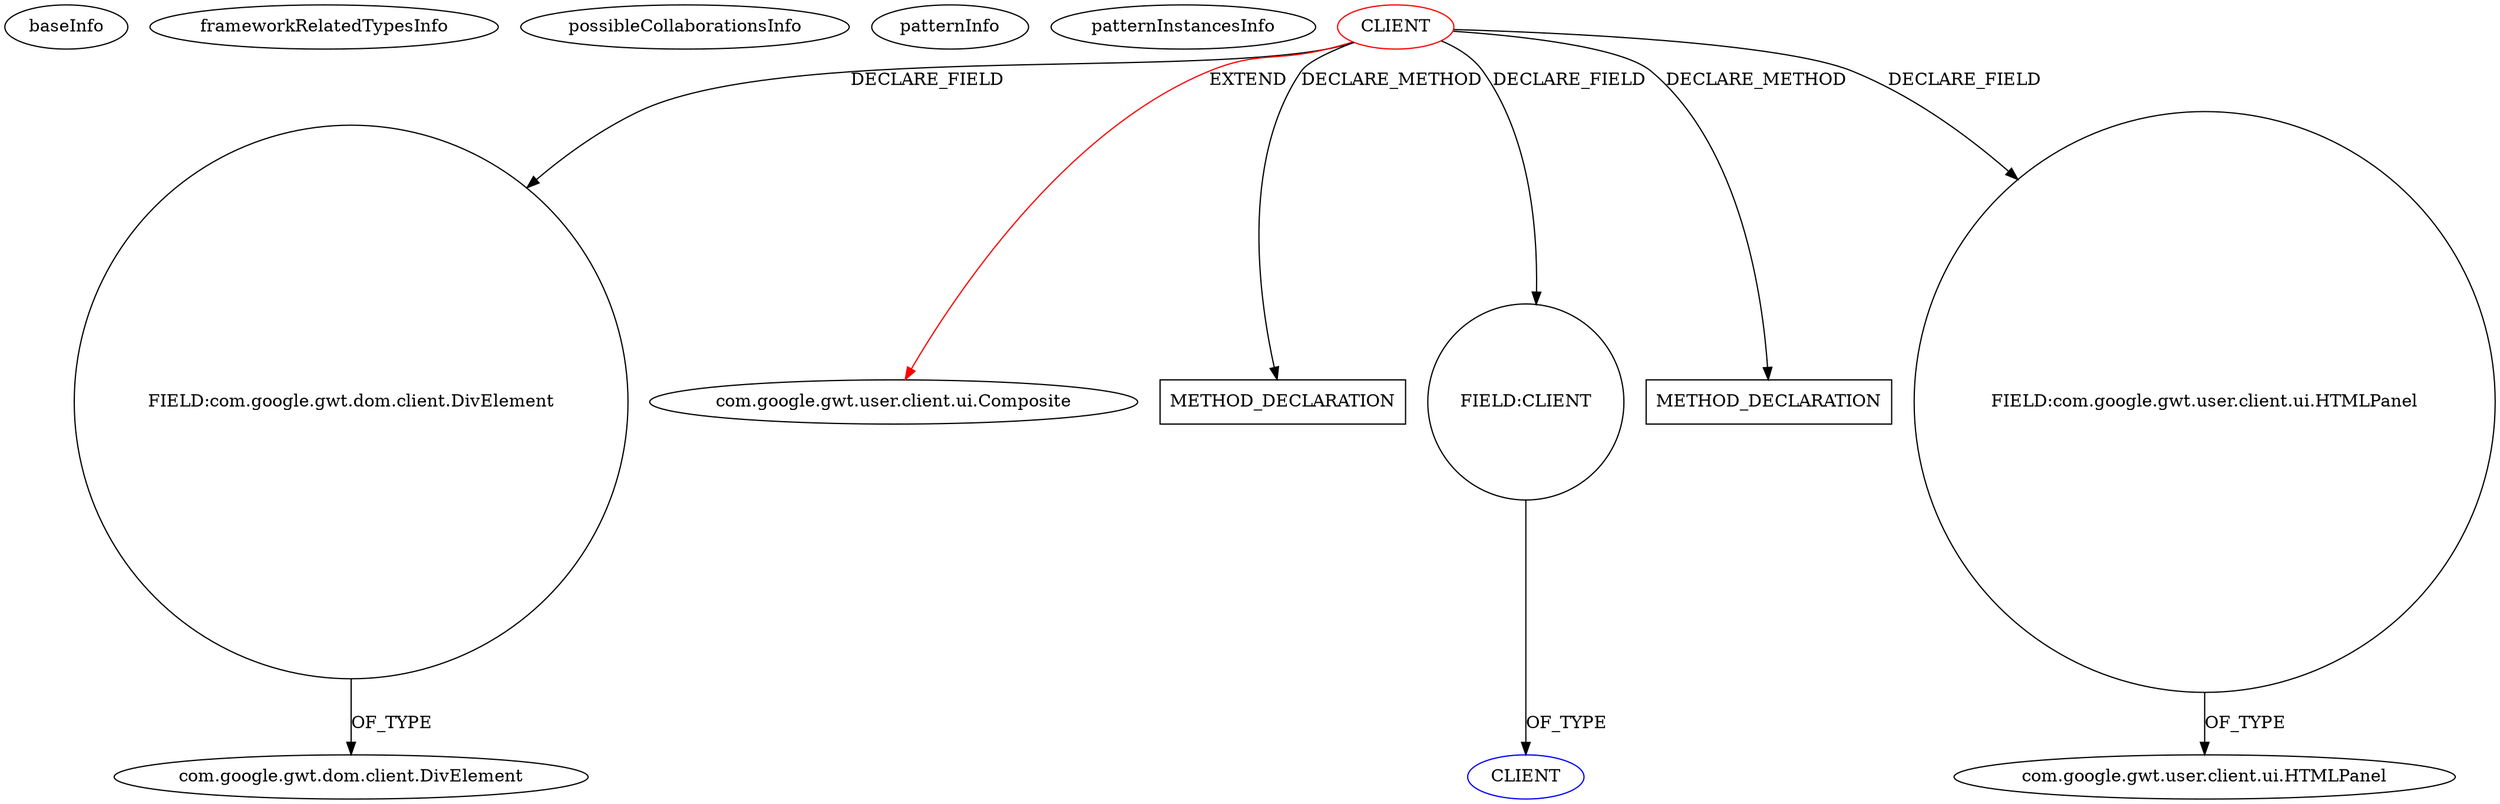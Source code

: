 digraph {
baseInfo[graphId=1244,category="pattern",isAnonymous=false,possibleRelation=false]
frameworkRelatedTypesInfo[0="com.google.gwt.user.client.ui.Composite"]
possibleCollaborationsInfo[]
patternInfo[frequency=2.0,patternRootClient=0]
patternInstancesInfo[0="pandurangpatil-gwt-youtube~/pandurangpatil-gwt-youtube/gwt-youtube-master/gwt-youtube-player/src/main/java/open/pandurang/gwt/youtube/client/YouTubePlayer.java~YouTubePlayer~4258",1="cbopp-gwt-taglist~/cbopp-gwt-taglist/gwt-taglist-master/src/main/java/com/virilis_software/gwt/taglist/client/comp/tag/TagView.java~TagView~1029"]
6[label="FIELD:com.google.gwt.dom.client.DivElement",vertexType="FIELD_DECLARATION",isFrameworkType=false,shape=circle]
7[label="com.google.gwt.dom.client.DivElement",vertexType="FRAMEWORK_CLASS_TYPE",isFrameworkType=false]
0[label="CLIENT",vertexType="ROOT_CLIENT_CLASS_DECLARATION",isFrameworkType=false,color=red]
1[label="com.google.gwt.user.client.ui.Composite",vertexType="FRAMEWORK_CLASS_TYPE",isFrameworkType=false]
35[label="METHOD_DECLARATION",vertexType="CLIENT_METHOD_DECLARATION",isFrameworkType=false,shape=box]
8[label="FIELD:CLIENT",vertexType="FIELD_DECLARATION",isFrameworkType=false,shape=circle]
90[label="METHOD_DECLARATION",vertexType="CLIENT_METHOD_DECLARATION",isFrameworkType=false,shape=box]
2[label="FIELD:com.google.gwt.user.client.ui.HTMLPanel",vertexType="FIELD_DECLARATION",isFrameworkType=false,shape=circle]
9[label="CLIENT",vertexType="REFERENCE_CLIENT_CLASS_DECLARATION",isFrameworkType=false,color=blue]
3[label="com.google.gwt.user.client.ui.HTMLPanel",vertexType="FRAMEWORK_CLASS_TYPE",isFrameworkType=false]
2->3[label="OF_TYPE"]
0->6[label="DECLARE_FIELD"]
6->7[label="OF_TYPE"]
0->90[label="DECLARE_METHOD"]
0->2[label="DECLARE_FIELD"]
0->35[label="DECLARE_METHOD"]
0->8[label="DECLARE_FIELD"]
0->1[label="EXTEND",color=red]
8->9[label="OF_TYPE"]
}
